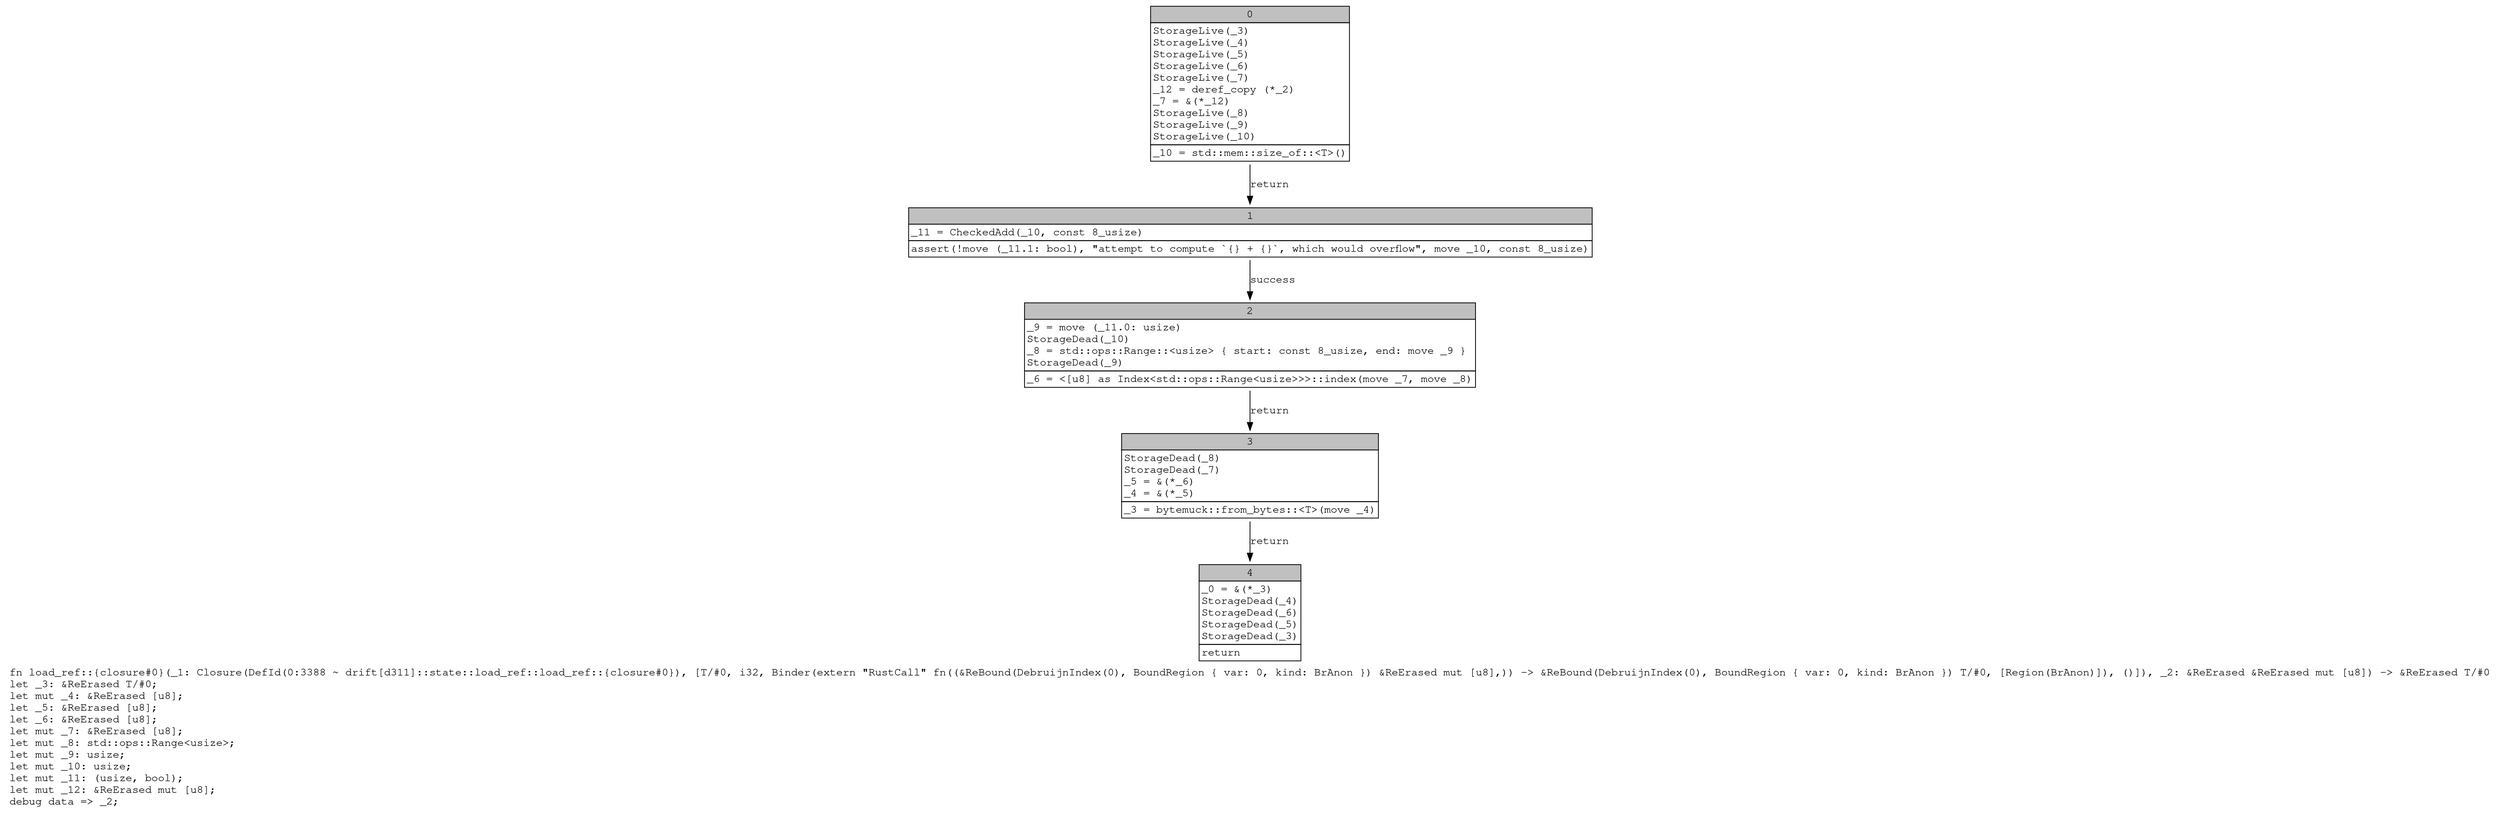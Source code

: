digraph Mir_0_3388 {
    graph [fontname="Courier, monospace"];
    node [fontname="Courier, monospace"];
    edge [fontname="Courier, monospace"];
    label=<fn load_ref::{closure#0}(_1: Closure(DefId(0:3388 ~ drift[d311]::state::load_ref::load_ref::{closure#0}), [T/#0, i32, Binder(extern &quot;RustCall&quot; fn((&amp;ReBound(DebruijnIndex(0), BoundRegion { var: 0, kind: BrAnon }) &amp;ReErased mut [u8],)) -&gt; &amp;ReBound(DebruijnIndex(0), BoundRegion { var: 0, kind: BrAnon }) T/#0, [Region(BrAnon)]), ()]), _2: &amp;ReErased &amp;ReErased mut [u8]) -&gt; &amp;ReErased T/#0<br align="left"/>let _3: &amp;ReErased T/#0;<br align="left"/>let mut _4: &amp;ReErased [u8];<br align="left"/>let _5: &amp;ReErased [u8];<br align="left"/>let _6: &amp;ReErased [u8];<br align="left"/>let mut _7: &amp;ReErased [u8];<br align="left"/>let mut _8: std::ops::Range&lt;usize&gt;;<br align="left"/>let mut _9: usize;<br align="left"/>let mut _10: usize;<br align="left"/>let mut _11: (usize, bool);<br align="left"/>let mut _12: &amp;ReErased mut [u8];<br align="left"/>debug data =&gt; _2;<br align="left"/>>;
    bb0__0_3388 [shape="none", label=<<table border="0" cellborder="1" cellspacing="0"><tr><td bgcolor="gray" align="center" colspan="1">0</td></tr><tr><td align="left" balign="left">StorageLive(_3)<br/>StorageLive(_4)<br/>StorageLive(_5)<br/>StorageLive(_6)<br/>StorageLive(_7)<br/>_12 = deref_copy (*_2)<br/>_7 = &amp;(*_12)<br/>StorageLive(_8)<br/>StorageLive(_9)<br/>StorageLive(_10)<br/></td></tr><tr><td align="left">_10 = std::mem::size_of::&lt;T&gt;()</td></tr></table>>];
    bb1__0_3388 [shape="none", label=<<table border="0" cellborder="1" cellspacing="0"><tr><td bgcolor="gray" align="center" colspan="1">1</td></tr><tr><td align="left" balign="left">_11 = CheckedAdd(_10, const 8_usize)<br/></td></tr><tr><td align="left">assert(!move (_11.1: bool), &quot;attempt to compute `{} + {}`, which would overflow&quot;, move _10, const 8_usize)</td></tr></table>>];
    bb2__0_3388 [shape="none", label=<<table border="0" cellborder="1" cellspacing="0"><tr><td bgcolor="gray" align="center" colspan="1">2</td></tr><tr><td align="left" balign="left">_9 = move (_11.0: usize)<br/>StorageDead(_10)<br/>_8 = std::ops::Range::&lt;usize&gt; { start: const 8_usize, end: move _9 }<br/>StorageDead(_9)<br/></td></tr><tr><td align="left">_6 = &lt;[u8] as Index&lt;std::ops::Range&lt;usize&gt;&gt;&gt;::index(move _7, move _8)</td></tr></table>>];
    bb3__0_3388 [shape="none", label=<<table border="0" cellborder="1" cellspacing="0"><tr><td bgcolor="gray" align="center" colspan="1">3</td></tr><tr><td align="left" balign="left">StorageDead(_8)<br/>StorageDead(_7)<br/>_5 = &amp;(*_6)<br/>_4 = &amp;(*_5)<br/></td></tr><tr><td align="left">_3 = bytemuck::from_bytes::&lt;T&gt;(move _4)</td></tr></table>>];
    bb4__0_3388 [shape="none", label=<<table border="0" cellborder="1" cellspacing="0"><tr><td bgcolor="gray" align="center" colspan="1">4</td></tr><tr><td align="left" balign="left">_0 = &amp;(*_3)<br/>StorageDead(_4)<br/>StorageDead(_6)<br/>StorageDead(_5)<br/>StorageDead(_3)<br/></td></tr><tr><td align="left">return</td></tr></table>>];
    bb0__0_3388 -> bb1__0_3388 [label="return"];
    bb1__0_3388 -> bb2__0_3388 [label="success"];
    bb2__0_3388 -> bb3__0_3388 [label="return"];
    bb3__0_3388 -> bb4__0_3388 [label="return"];
}
